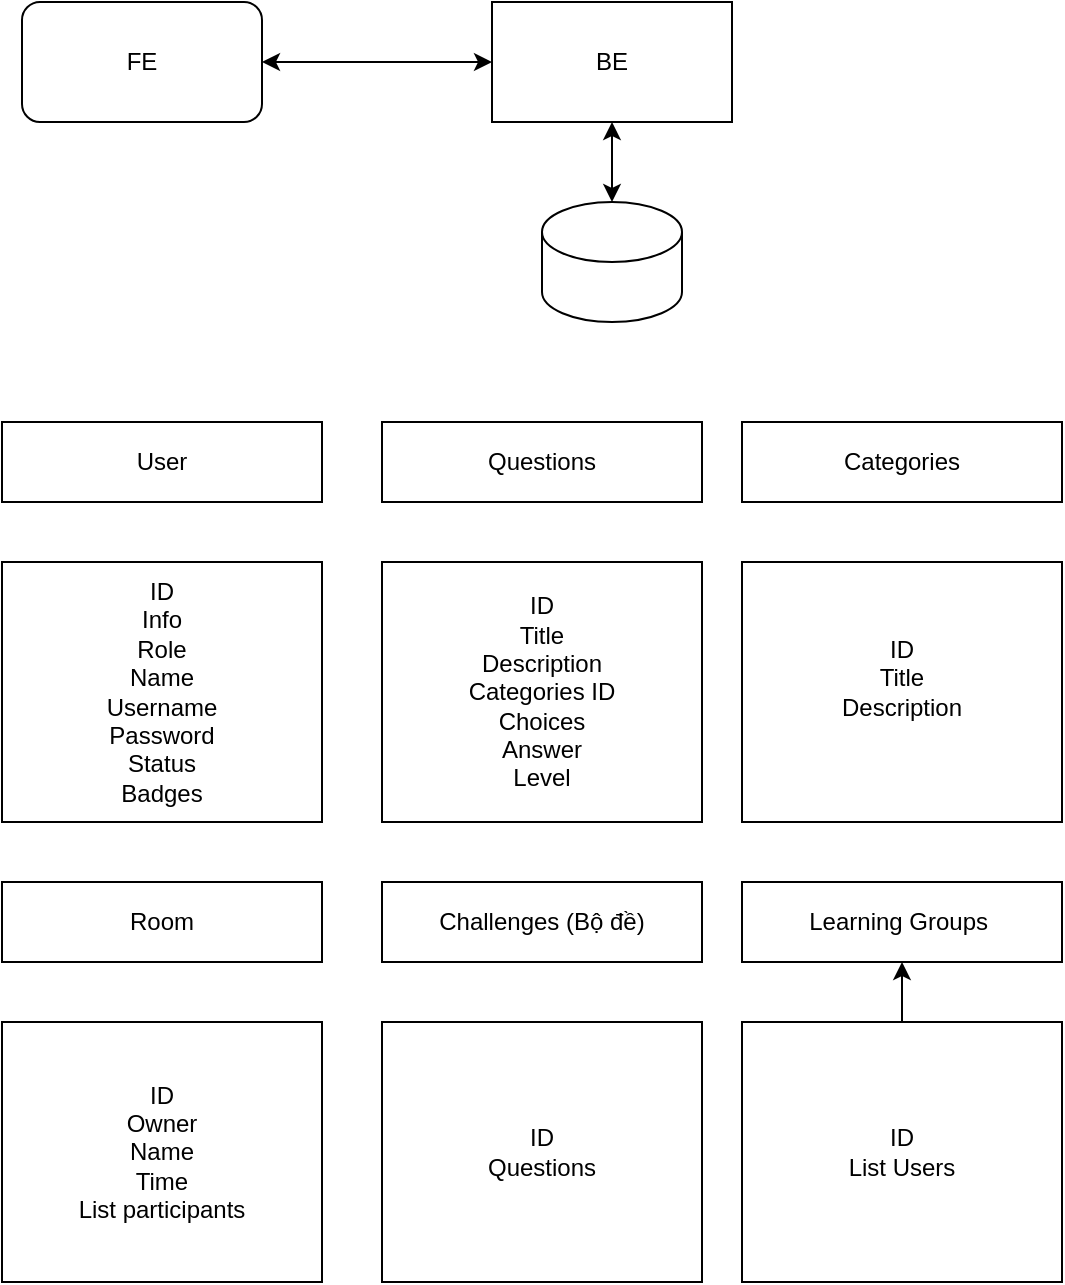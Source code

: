 <mxfile version="15.2.9" type="github">
  <diagram id="_omBDykGbBQyWlq3GV65" name="Page-1">
    <mxGraphModel dx="1483" dy="781" grid="1" gridSize="10" guides="1" tooltips="1" connect="1" arrows="1" fold="1" page="1" pageScale="1" pageWidth="850" pageHeight="1100" math="0" shadow="0">
      <root>
        <mxCell id="0" />
        <mxCell id="1" parent="0" />
        <mxCell id="GCr8NdjB9wAy-SG3TZlU-1" value="FE" style="rounded=1;whiteSpace=wrap;html=1;" vertex="1" parent="1">
          <mxGeometry x="130" y="240" width="120" height="60" as="geometry" />
        </mxCell>
        <mxCell id="GCr8NdjB9wAy-SG3TZlU-2" value="BE" style="rounded=0;whiteSpace=wrap;html=1;" vertex="1" parent="1">
          <mxGeometry x="365" y="240" width="120" height="60" as="geometry" />
        </mxCell>
        <mxCell id="GCr8NdjB9wAy-SG3TZlU-3" value="" style="shape=cylinder3;whiteSpace=wrap;html=1;boundedLbl=1;backgroundOutline=1;size=15;" vertex="1" parent="1">
          <mxGeometry x="390" y="340" width="70" height="60" as="geometry" />
        </mxCell>
        <mxCell id="GCr8NdjB9wAy-SG3TZlU-4" value="" style="endArrow=classic;startArrow=classic;html=1;entryX=0;entryY=0.5;entryDx=0;entryDy=0;" edge="1" parent="1" target="GCr8NdjB9wAy-SG3TZlU-2">
          <mxGeometry width="50" height="50" relative="1" as="geometry">
            <mxPoint x="250" y="270" as="sourcePoint" />
            <mxPoint x="300" y="230" as="targetPoint" />
          </mxGeometry>
        </mxCell>
        <mxCell id="GCr8NdjB9wAy-SG3TZlU-5" value="" style="endArrow=classic;startArrow=classic;html=1;entryX=0.5;entryY=1;entryDx=0;entryDy=0;" edge="1" parent="1" target="GCr8NdjB9wAy-SG3TZlU-2">
          <mxGeometry width="50" height="50" relative="1" as="geometry">
            <mxPoint x="425" y="340" as="sourcePoint" />
            <mxPoint x="475" y="290" as="targetPoint" />
          </mxGeometry>
        </mxCell>
        <mxCell id="GCr8NdjB9wAy-SG3TZlU-6" value="User" style="rounded=0;whiteSpace=wrap;html=1;" vertex="1" parent="1">
          <mxGeometry x="120" y="450" width="160" height="40" as="geometry" />
        </mxCell>
        <mxCell id="GCr8NdjB9wAy-SG3TZlU-7" value="Questions" style="rounded=0;whiteSpace=wrap;html=1;" vertex="1" parent="1">
          <mxGeometry x="310" y="450" width="160" height="40" as="geometry" />
        </mxCell>
        <mxCell id="GCr8NdjB9wAy-SG3TZlU-8" value="Categories" style="rounded=0;whiteSpace=wrap;html=1;" vertex="1" parent="1">
          <mxGeometry x="490" y="450" width="160" height="40" as="geometry" />
        </mxCell>
        <mxCell id="GCr8NdjB9wAy-SG3TZlU-9" value="ID&lt;br&gt;Info&lt;br&gt;Role&lt;br&gt;Name&lt;br&gt;Username&lt;br&gt;Password&lt;br&gt;Status&lt;br&gt;Badges" style="rounded=0;whiteSpace=wrap;html=1;" vertex="1" parent="1">
          <mxGeometry x="120" y="520" width="160" height="130" as="geometry" />
        </mxCell>
        <mxCell id="GCr8NdjB9wAy-SG3TZlU-10" value="ID&lt;br&gt;Title&lt;br&gt;Description&lt;br&gt;Categories ID&lt;br&gt;Choices&lt;br&gt;Answer&lt;br&gt;Level&lt;br&gt;" style="rounded=0;whiteSpace=wrap;html=1;" vertex="1" parent="1">
          <mxGeometry x="310" y="520" width="160" height="130" as="geometry" />
        </mxCell>
        <mxCell id="GCr8NdjB9wAy-SG3TZlU-11" value="ID&lt;br&gt;Title&lt;br&gt;Description&lt;br&gt;&lt;br&gt;" style="rounded=0;whiteSpace=wrap;html=1;" vertex="1" parent="1">
          <mxGeometry x="490" y="520" width="160" height="130" as="geometry" />
        </mxCell>
        <mxCell id="GCr8NdjB9wAy-SG3TZlU-12" value="Room" style="rounded=0;whiteSpace=wrap;html=1;" vertex="1" parent="1">
          <mxGeometry x="120" y="680" width="160" height="40" as="geometry" />
        </mxCell>
        <mxCell id="GCr8NdjB9wAy-SG3TZlU-13" value="ID&lt;br&gt;Owner&lt;br&gt;Name&lt;br&gt;Time&lt;br&gt;List participants" style="rounded=0;whiteSpace=wrap;html=1;" vertex="1" parent="1">
          <mxGeometry x="120" y="750" width="160" height="130" as="geometry" />
        </mxCell>
        <mxCell id="GCr8NdjB9wAy-SG3TZlU-14" value="Challenges (Bộ đề)" style="rounded=0;whiteSpace=wrap;html=1;" vertex="1" parent="1">
          <mxGeometry x="310" y="680" width="160" height="40" as="geometry" />
        </mxCell>
        <mxCell id="GCr8NdjB9wAy-SG3TZlU-15" value="ID&lt;br&gt;Questions" style="rounded=0;whiteSpace=wrap;html=1;" vertex="1" parent="1">
          <mxGeometry x="310" y="750" width="160" height="130" as="geometry" />
        </mxCell>
        <mxCell id="GCr8NdjB9wAy-SG3TZlU-16" value="Learning Groups&amp;nbsp;" style="rounded=0;whiteSpace=wrap;html=1;" vertex="1" parent="1">
          <mxGeometry x="490" y="680" width="160" height="40" as="geometry" />
        </mxCell>
        <mxCell id="GCr8NdjB9wAy-SG3TZlU-17" value="" style="edgeStyle=orthogonalEdgeStyle;rounded=0;orthogonalLoop=1;jettySize=auto;html=1;" edge="1" parent="1" source="GCr8NdjB9wAy-SG3TZlU-18" target="GCr8NdjB9wAy-SG3TZlU-16">
          <mxGeometry relative="1" as="geometry" />
        </mxCell>
        <mxCell id="GCr8NdjB9wAy-SG3TZlU-18" value="ID&lt;br&gt;List Users" style="rounded=0;whiteSpace=wrap;html=1;" vertex="1" parent="1">
          <mxGeometry x="490" y="750" width="160" height="130" as="geometry" />
        </mxCell>
      </root>
    </mxGraphModel>
  </diagram>
</mxfile>
